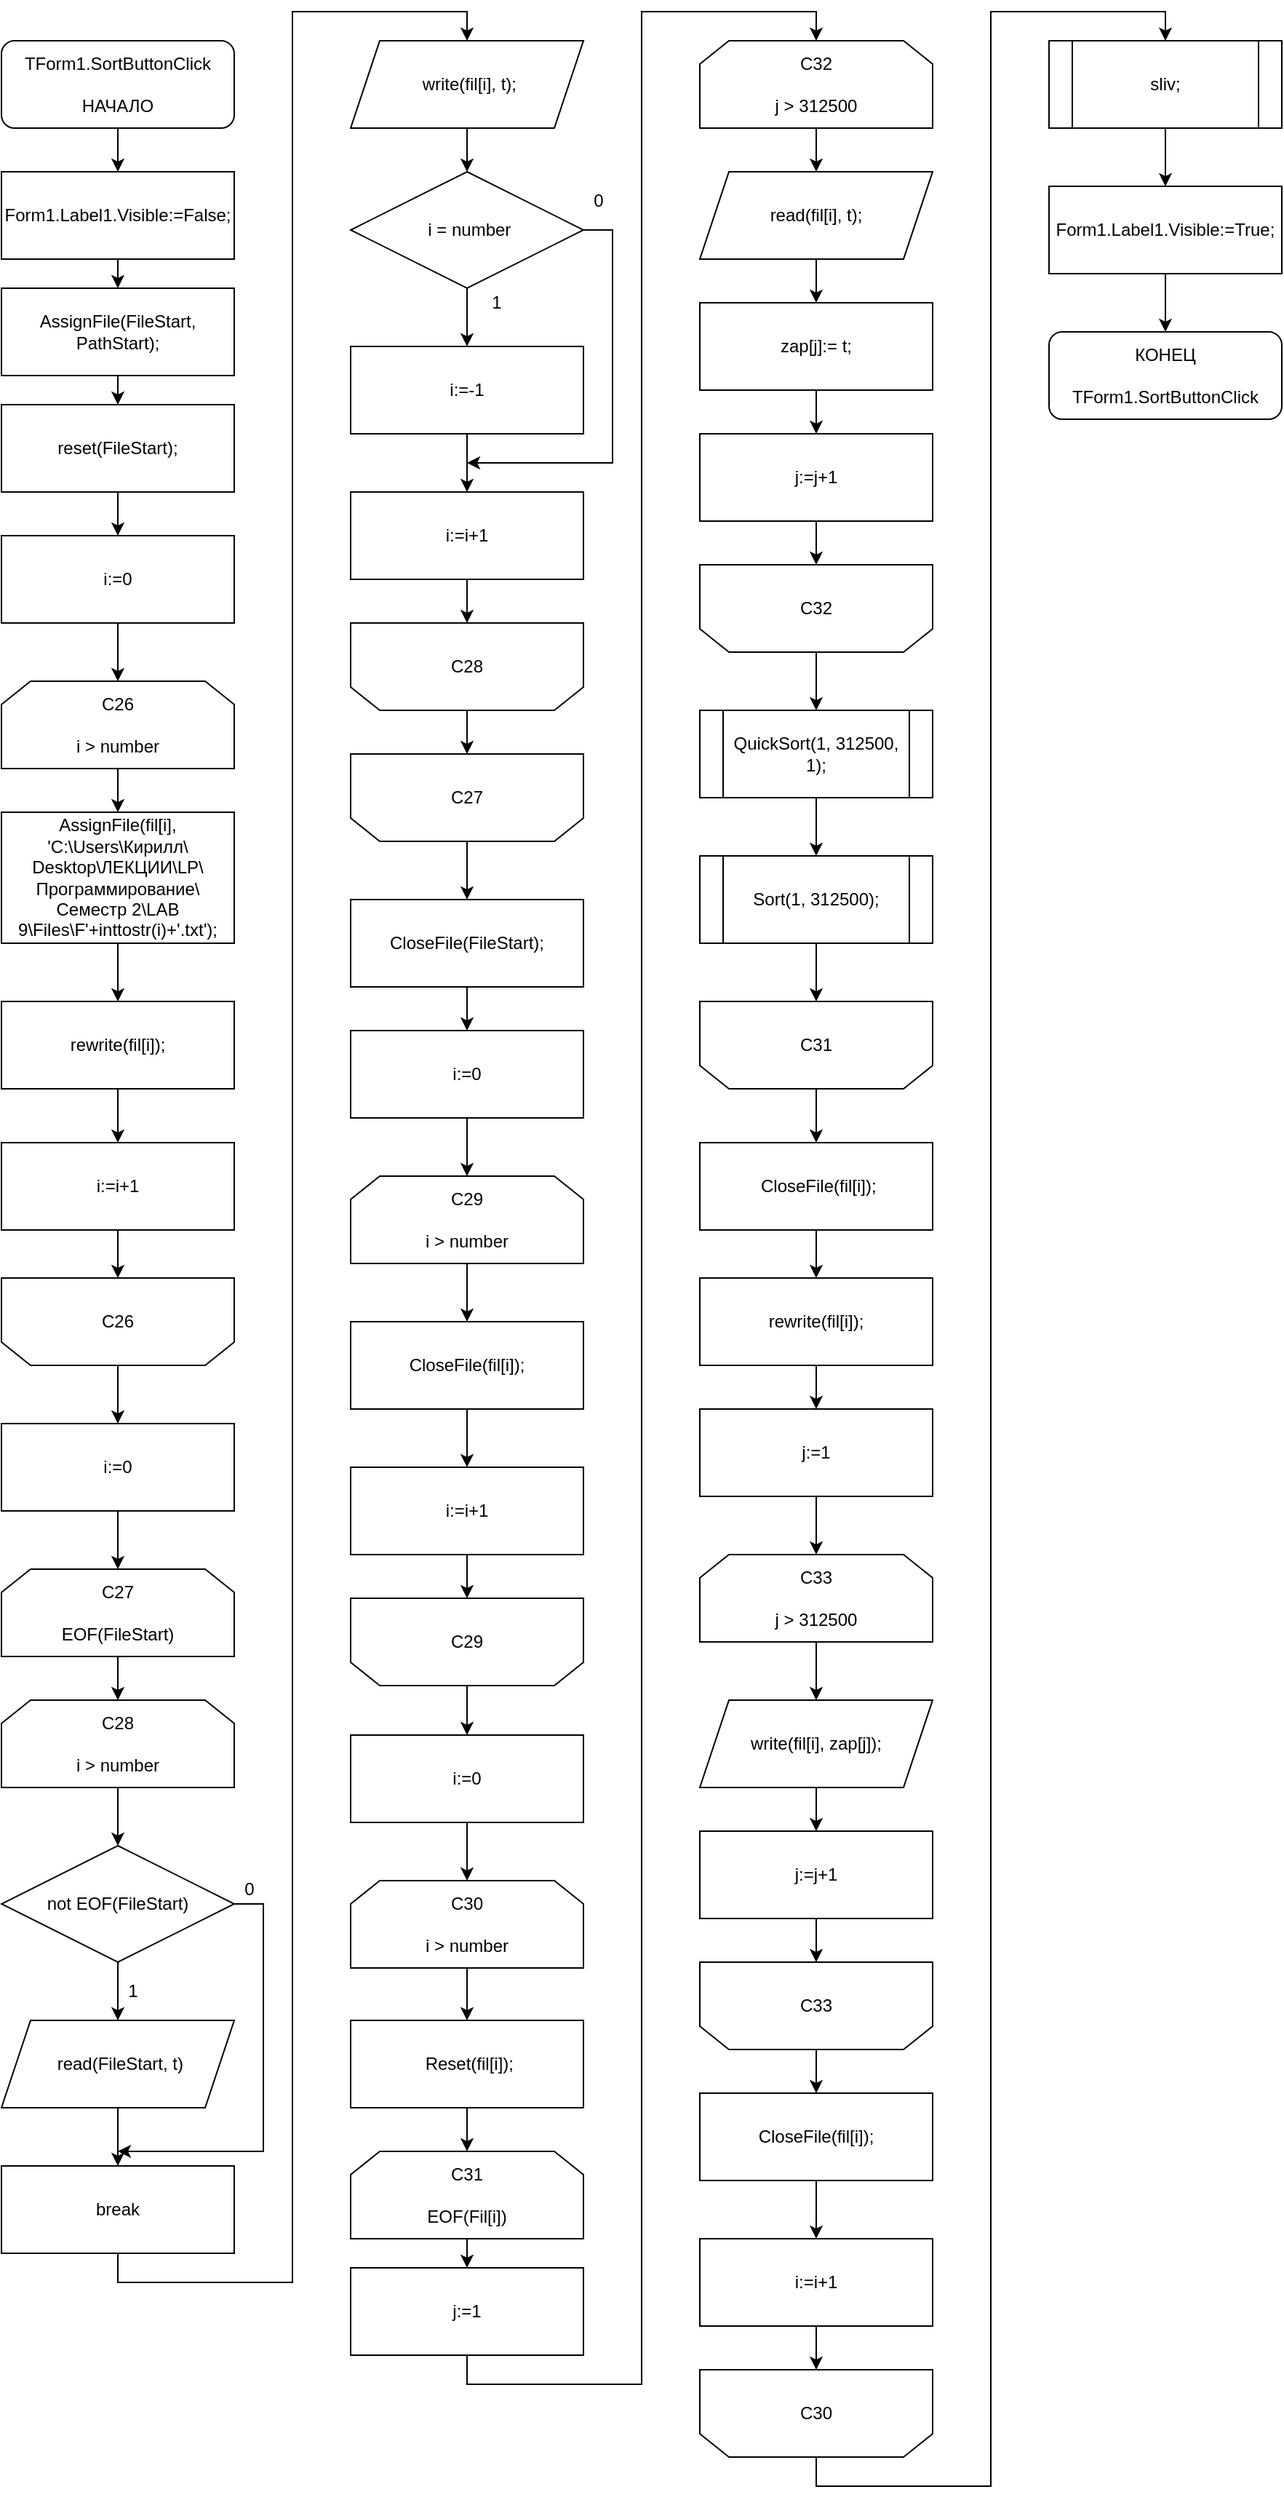 <mxfile version="14.7.4" type="device"><diagram id="GeePo5xt1At6QQ6bud6_" name="Page-1"><mxGraphModel dx="698" dy="695" grid="1" gridSize="10" guides="1" tooltips="1" connect="1" arrows="1" fold="1" page="1" pageScale="1" pageWidth="1169" pageHeight="1654" math="0" shadow="0"><root><mxCell id="0"/><mxCell id="1" parent="0"/><mxCell id="_Zqk1cSvq8wPTm6mO_aG-3" style="edgeStyle=orthogonalEdgeStyle;rounded=0;orthogonalLoop=1;jettySize=auto;html=1;exitX=0.5;exitY=1;exitDx=0;exitDy=0;entryX=0.5;entryY=0;entryDx=0;entryDy=0;" edge="1" parent="1" source="_Zqk1cSvq8wPTm6mO_aG-1" target="_Zqk1cSvq8wPTm6mO_aG-2"><mxGeometry relative="1" as="geometry"/></mxCell><mxCell id="_Zqk1cSvq8wPTm6mO_aG-1" value="TForm1.SortButtonClick&lt;br&gt;&lt;br&gt;НАЧАЛО" style="rounded=1;whiteSpace=wrap;html=1;" vertex="1" parent="1"><mxGeometry x="40" y="40" width="160" height="60" as="geometry"/></mxCell><mxCell id="_Zqk1cSvq8wPTm6mO_aG-6" style="edgeStyle=orthogonalEdgeStyle;rounded=0;orthogonalLoop=1;jettySize=auto;html=1;exitX=0.5;exitY=1;exitDx=0;exitDy=0;entryX=0.5;entryY=0;entryDx=0;entryDy=0;" edge="1" parent="1" source="_Zqk1cSvq8wPTm6mO_aG-2" target="_Zqk1cSvq8wPTm6mO_aG-5"><mxGeometry relative="1" as="geometry"/></mxCell><mxCell id="_Zqk1cSvq8wPTm6mO_aG-2" value="Form1.Label1.Visible:=False;" style="rounded=0;whiteSpace=wrap;html=1;" vertex="1" parent="1"><mxGeometry x="40" y="130" width="160" height="60" as="geometry"/></mxCell><mxCell id="_Zqk1cSvq8wPTm6mO_aG-9" style="edgeStyle=orthogonalEdgeStyle;rounded=0;orthogonalLoop=1;jettySize=auto;html=1;exitX=0.5;exitY=1;exitDx=0;exitDy=0;" edge="1" parent="1" source="_Zqk1cSvq8wPTm6mO_aG-4" target="_Zqk1cSvq8wPTm6mO_aG-8"><mxGeometry relative="1" as="geometry"/></mxCell><mxCell id="_Zqk1cSvq8wPTm6mO_aG-4" value="reset(FileStart);" style="rounded=0;whiteSpace=wrap;html=1;" vertex="1" parent="1"><mxGeometry x="40" y="290" width="160" height="60" as="geometry"/></mxCell><mxCell id="_Zqk1cSvq8wPTm6mO_aG-7" style="edgeStyle=orthogonalEdgeStyle;rounded=0;orthogonalLoop=1;jettySize=auto;html=1;exitX=0.5;exitY=1;exitDx=0;exitDy=0;entryX=0.5;entryY=0;entryDx=0;entryDy=0;" edge="1" parent="1" source="_Zqk1cSvq8wPTm6mO_aG-5" target="_Zqk1cSvq8wPTm6mO_aG-4"><mxGeometry relative="1" as="geometry"/></mxCell><mxCell id="_Zqk1cSvq8wPTm6mO_aG-5" value="AssignFile(FileStart, PathStart);" style="rounded=0;whiteSpace=wrap;html=1;" vertex="1" parent="1"><mxGeometry x="40" y="210" width="160" height="60" as="geometry"/></mxCell><mxCell id="_Zqk1cSvq8wPTm6mO_aG-11" style="edgeStyle=orthogonalEdgeStyle;rounded=0;orthogonalLoop=1;jettySize=auto;html=1;exitX=0.5;exitY=1;exitDx=0;exitDy=0;entryX=0.5;entryY=0;entryDx=0;entryDy=0;" edge="1" parent="1" source="_Zqk1cSvq8wPTm6mO_aG-8" target="_Zqk1cSvq8wPTm6mO_aG-10"><mxGeometry relative="1" as="geometry"/></mxCell><mxCell id="_Zqk1cSvq8wPTm6mO_aG-8" value="i:=0" style="rounded=0;whiteSpace=wrap;html=1;" vertex="1" parent="1"><mxGeometry x="40" y="380" width="160" height="60" as="geometry"/></mxCell><mxCell id="_Zqk1cSvq8wPTm6mO_aG-15" style="edgeStyle=orthogonalEdgeStyle;rounded=0;orthogonalLoop=1;jettySize=auto;html=1;exitX=0.5;exitY=1;exitDx=0;exitDy=0;entryX=0.5;entryY=0;entryDx=0;entryDy=0;" edge="1" parent="1" source="_Zqk1cSvq8wPTm6mO_aG-10" target="_Zqk1cSvq8wPTm6mO_aG-14"><mxGeometry relative="1" as="geometry"/></mxCell><mxCell id="_Zqk1cSvq8wPTm6mO_aG-10" value="C26&lt;br&gt;&lt;br&gt;i &amp;gt; number" style="shape=loopLimit;whiteSpace=wrap;html=1;" vertex="1" parent="1"><mxGeometry x="40" y="480" width="160" height="60" as="geometry"/></mxCell><mxCell id="_Zqk1cSvq8wPTm6mO_aG-17" style="edgeStyle=orthogonalEdgeStyle;rounded=0;orthogonalLoop=1;jettySize=auto;html=1;exitX=0.5;exitY=1;exitDx=0;exitDy=0;entryX=0.5;entryY=0;entryDx=0;entryDy=0;" edge="1" parent="1" source="_Zqk1cSvq8wPTm6mO_aG-12" target="_Zqk1cSvq8wPTm6mO_aG-16"><mxGeometry relative="1" as="geometry"/></mxCell><mxCell id="_Zqk1cSvq8wPTm6mO_aG-12" value="rewrite(fil[i]);" style="rounded=0;whiteSpace=wrap;html=1;" vertex="1" parent="1"><mxGeometry x="40" y="700" width="160" height="60" as="geometry"/></mxCell><mxCell id="_Zqk1cSvq8wPTm6mO_aG-13" style="edgeStyle=orthogonalEdgeStyle;rounded=0;orthogonalLoop=1;jettySize=auto;html=1;exitX=0.5;exitY=1;exitDx=0;exitDy=0;entryX=0.5;entryY=0;entryDx=0;entryDy=0;" edge="1" parent="1" source="_Zqk1cSvq8wPTm6mO_aG-14" target="_Zqk1cSvq8wPTm6mO_aG-12"><mxGeometry relative="1" as="geometry"/></mxCell><mxCell id="_Zqk1cSvq8wPTm6mO_aG-14" value="AssignFile(fil[i], 'C:\Users\Кирилл\&lt;br&gt;Desktop\ЛЕКЦИИ\LP\&lt;br&gt;Программирование\&lt;br&gt;Семестр 2\LAB 9\Files\F'+inttostr(i)+'.txt');" style="rounded=0;whiteSpace=wrap;html=1;" vertex="1" parent="1"><mxGeometry x="40" y="570" width="160" height="90" as="geometry"/></mxCell><mxCell id="_Zqk1cSvq8wPTm6mO_aG-19" style="edgeStyle=orthogonalEdgeStyle;rounded=0;orthogonalLoop=1;jettySize=auto;html=1;exitX=0.5;exitY=1;exitDx=0;exitDy=0;entryX=0.5;entryY=1;entryDx=0;entryDy=0;" edge="1" parent="1" source="_Zqk1cSvq8wPTm6mO_aG-16" target="_Zqk1cSvq8wPTm6mO_aG-18"><mxGeometry relative="1" as="geometry"/></mxCell><mxCell id="_Zqk1cSvq8wPTm6mO_aG-16" value="i:=i+1" style="rounded=0;whiteSpace=wrap;html=1;" vertex="1" parent="1"><mxGeometry x="40" y="797" width="160" height="60" as="geometry"/></mxCell><mxCell id="_Zqk1cSvq8wPTm6mO_aG-21" style="edgeStyle=orthogonalEdgeStyle;rounded=0;orthogonalLoop=1;jettySize=auto;html=1;exitX=0.5;exitY=0;exitDx=0;exitDy=0;" edge="1" parent="1" source="_Zqk1cSvq8wPTm6mO_aG-18" target="_Zqk1cSvq8wPTm6mO_aG-20"><mxGeometry relative="1" as="geometry"/></mxCell><mxCell id="_Zqk1cSvq8wPTm6mO_aG-18" value="C26" style="shape=loopLimit;whiteSpace=wrap;html=1;direction=west;" vertex="1" parent="1"><mxGeometry x="40" y="890" width="160" height="60" as="geometry"/></mxCell><mxCell id="_Zqk1cSvq8wPTm6mO_aG-23" style="edgeStyle=orthogonalEdgeStyle;rounded=0;orthogonalLoop=1;jettySize=auto;html=1;exitX=0.5;exitY=1;exitDx=0;exitDy=0;entryX=0.5;entryY=0;entryDx=0;entryDy=0;" edge="1" parent="1" source="_Zqk1cSvq8wPTm6mO_aG-20" target="_Zqk1cSvq8wPTm6mO_aG-22"><mxGeometry relative="1" as="geometry"/></mxCell><mxCell id="_Zqk1cSvq8wPTm6mO_aG-20" value="i:=0" style="rounded=0;whiteSpace=wrap;html=1;" vertex="1" parent="1"><mxGeometry x="40" y="990" width="160" height="60" as="geometry"/></mxCell><mxCell id="_Zqk1cSvq8wPTm6mO_aG-25" style="edgeStyle=orthogonalEdgeStyle;rounded=0;orthogonalLoop=1;jettySize=auto;html=1;exitX=0.5;exitY=1;exitDx=0;exitDy=0;entryX=0.5;entryY=0;entryDx=0;entryDy=0;" edge="1" parent="1" source="_Zqk1cSvq8wPTm6mO_aG-22" target="_Zqk1cSvq8wPTm6mO_aG-24"><mxGeometry relative="1" as="geometry"/></mxCell><mxCell id="_Zqk1cSvq8wPTm6mO_aG-22" value="C27&lt;br&gt;&lt;br&gt;EOF(FileStart)" style="shape=loopLimit;whiteSpace=wrap;html=1;" vertex="1" parent="1"><mxGeometry x="40" y="1090" width="160" height="60" as="geometry"/></mxCell><mxCell id="_Zqk1cSvq8wPTm6mO_aG-27" style="edgeStyle=orthogonalEdgeStyle;rounded=0;orthogonalLoop=1;jettySize=auto;html=1;exitX=0.5;exitY=1;exitDx=0;exitDy=0;entryX=0.5;entryY=0;entryDx=0;entryDy=0;" edge="1" parent="1" source="_Zqk1cSvq8wPTm6mO_aG-24" target="_Zqk1cSvq8wPTm6mO_aG-26"><mxGeometry relative="1" as="geometry"/></mxCell><mxCell id="_Zqk1cSvq8wPTm6mO_aG-24" value="C28&lt;br&gt;&lt;br&gt;i &amp;gt; number" style="shape=loopLimit;whiteSpace=wrap;html=1;" vertex="1" parent="1"><mxGeometry x="40" y="1180" width="160" height="60" as="geometry"/></mxCell><mxCell id="_Zqk1cSvq8wPTm6mO_aG-29" style="edgeStyle=orthogonalEdgeStyle;rounded=0;orthogonalLoop=1;jettySize=auto;html=1;exitX=0.5;exitY=1;exitDx=0;exitDy=0;entryX=0.5;entryY=0;entryDx=0;entryDy=0;" edge="1" parent="1" source="_Zqk1cSvq8wPTm6mO_aG-26" target="_Zqk1cSvq8wPTm6mO_aG-28"><mxGeometry relative="1" as="geometry"/></mxCell><mxCell id="_Zqk1cSvq8wPTm6mO_aG-34" style="edgeStyle=orthogonalEdgeStyle;rounded=0;orthogonalLoop=1;jettySize=auto;html=1;exitX=1;exitY=0.5;exitDx=0;exitDy=0;" edge="1" parent="1" source="_Zqk1cSvq8wPTm6mO_aG-26"><mxGeometry relative="1" as="geometry"><mxPoint x="120" y="1490" as="targetPoint"/><Array as="points"><mxPoint x="220" y="1320"/><mxPoint x="220" y="1490"/></Array></mxGeometry></mxCell><mxCell id="_Zqk1cSvq8wPTm6mO_aG-26" value="not EOF(FileStart)" style="rhombus;whiteSpace=wrap;html=1;" vertex="1" parent="1"><mxGeometry x="40" y="1280" width="160" height="80" as="geometry"/></mxCell><mxCell id="_Zqk1cSvq8wPTm6mO_aG-33" style="edgeStyle=orthogonalEdgeStyle;rounded=0;orthogonalLoop=1;jettySize=auto;html=1;exitX=0.5;exitY=1;exitDx=0;exitDy=0;" edge="1" parent="1" source="_Zqk1cSvq8wPTm6mO_aG-28" target="_Zqk1cSvq8wPTm6mO_aG-32"><mxGeometry relative="1" as="geometry"/></mxCell><mxCell id="_Zqk1cSvq8wPTm6mO_aG-28" value="&amp;nbsp;read(FileStart, t)" style="shape=parallelogram;perimeter=parallelogramPerimeter;whiteSpace=wrap;html=1;fixedSize=1;" vertex="1" parent="1"><mxGeometry x="40" y="1400" width="160" height="60" as="geometry"/></mxCell><mxCell id="_Zqk1cSvq8wPTm6mO_aG-30" value="1" style="text;html=1;align=center;verticalAlign=middle;resizable=0;points=[];autosize=1;strokeColor=none;" vertex="1" parent="1"><mxGeometry x="120" y="1370" width="20" height="20" as="geometry"/></mxCell><mxCell id="_Zqk1cSvq8wPTm6mO_aG-36" style="edgeStyle=orthogonalEdgeStyle;rounded=0;orthogonalLoop=1;jettySize=auto;html=1;exitX=0.5;exitY=1;exitDx=0;exitDy=0;entryX=0.5;entryY=0;entryDx=0;entryDy=0;" edge="1" parent="1" source="_Zqk1cSvq8wPTm6mO_aG-32" target="_Zqk1cSvq8wPTm6mO_aG-35"><mxGeometry relative="1" as="geometry"/></mxCell><mxCell id="_Zqk1cSvq8wPTm6mO_aG-32" value="break" style="rounded=0;whiteSpace=wrap;html=1;" vertex="1" parent="1"><mxGeometry x="40" y="1500" width="160" height="60" as="geometry"/></mxCell><mxCell id="_Zqk1cSvq8wPTm6mO_aG-38" style="edgeStyle=orthogonalEdgeStyle;rounded=0;orthogonalLoop=1;jettySize=auto;html=1;exitX=0.5;exitY=1;exitDx=0;exitDy=0;" edge="1" parent="1" source="_Zqk1cSvq8wPTm6mO_aG-35" target="_Zqk1cSvq8wPTm6mO_aG-37"><mxGeometry relative="1" as="geometry"/></mxCell><mxCell id="_Zqk1cSvq8wPTm6mO_aG-35" value="&amp;nbsp;write(fil[i], t);" style="shape=parallelogram;perimeter=parallelogramPerimeter;whiteSpace=wrap;html=1;fixedSize=1;" vertex="1" parent="1"><mxGeometry x="280" y="40" width="160" height="60" as="geometry"/></mxCell><mxCell id="_Zqk1cSvq8wPTm6mO_aG-40" style="edgeStyle=orthogonalEdgeStyle;rounded=0;orthogonalLoop=1;jettySize=auto;html=1;exitX=0.5;exitY=1;exitDx=0;exitDy=0;entryX=0.5;entryY=0;entryDx=0;entryDy=0;" edge="1" parent="1" source="_Zqk1cSvq8wPTm6mO_aG-37" target="_Zqk1cSvq8wPTm6mO_aG-39"><mxGeometry relative="1" as="geometry"/></mxCell><mxCell id="_Zqk1cSvq8wPTm6mO_aG-45" style="edgeStyle=orthogonalEdgeStyle;rounded=0;orthogonalLoop=1;jettySize=auto;html=1;exitX=1;exitY=0.5;exitDx=0;exitDy=0;" edge="1" parent="1" source="_Zqk1cSvq8wPTm6mO_aG-37"><mxGeometry relative="1" as="geometry"><mxPoint x="360" y="330" as="targetPoint"/><Array as="points"><mxPoint x="460" y="170"/><mxPoint x="460" y="330"/></Array></mxGeometry></mxCell><mxCell id="_Zqk1cSvq8wPTm6mO_aG-37" value="&amp;nbsp;i = number" style="rhombus;whiteSpace=wrap;html=1;" vertex="1" parent="1"><mxGeometry x="280" y="130" width="160" height="80" as="geometry"/></mxCell><mxCell id="_Zqk1cSvq8wPTm6mO_aG-44" style="edgeStyle=orthogonalEdgeStyle;rounded=0;orthogonalLoop=1;jettySize=auto;html=1;exitX=0.5;exitY=1;exitDx=0;exitDy=0;entryX=0.5;entryY=0;entryDx=0;entryDy=0;" edge="1" parent="1" source="_Zqk1cSvq8wPTm6mO_aG-39" target="_Zqk1cSvq8wPTm6mO_aG-43"><mxGeometry relative="1" as="geometry"/></mxCell><mxCell id="_Zqk1cSvq8wPTm6mO_aG-39" value="i:=-1" style="rounded=0;whiteSpace=wrap;html=1;" vertex="1" parent="1"><mxGeometry x="280" y="250" width="160" height="60" as="geometry"/></mxCell><mxCell id="_Zqk1cSvq8wPTm6mO_aG-41" value="1" style="text;html=1;align=center;verticalAlign=middle;resizable=0;points=[];autosize=1;strokeColor=none;" vertex="1" parent="1"><mxGeometry x="370" y="210" width="20" height="20" as="geometry"/></mxCell><mxCell id="_Zqk1cSvq8wPTm6mO_aG-42" value="0" style="text;html=1;align=center;verticalAlign=middle;resizable=0;points=[];autosize=1;strokeColor=none;" vertex="1" parent="1"><mxGeometry x="200" y="1300" width="20" height="20" as="geometry"/></mxCell><mxCell id="_Zqk1cSvq8wPTm6mO_aG-49" style="edgeStyle=orthogonalEdgeStyle;rounded=0;orthogonalLoop=1;jettySize=auto;html=1;exitX=0.5;exitY=1;exitDx=0;exitDy=0;entryX=0.5;entryY=1;entryDx=0;entryDy=0;" edge="1" parent="1" source="_Zqk1cSvq8wPTm6mO_aG-43" target="_Zqk1cSvq8wPTm6mO_aG-48"><mxGeometry relative="1" as="geometry"/></mxCell><mxCell id="_Zqk1cSvq8wPTm6mO_aG-43" value="i:=i+1" style="rounded=0;whiteSpace=wrap;html=1;" vertex="1" parent="1"><mxGeometry x="280" y="350" width="160" height="60" as="geometry"/></mxCell><mxCell id="_Zqk1cSvq8wPTm6mO_aG-46" value="0" style="text;html=1;align=center;verticalAlign=middle;resizable=0;points=[];autosize=1;strokeColor=none;" vertex="1" parent="1"><mxGeometry x="440" y="140" width="20" height="20" as="geometry"/></mxCell><mxCell id="_Zqk1cSvq8wPTm6mO_aG-64" style="edgeStyle=orthogonalEdgeStyle;rounded=0;orthogonalLoop=1;jettySize=auto;html=1;exitX=0.5;exitY=1;exitDx=0;exitDy=0;entryX=0.5;entryY=0;entryDx=0;entryDy=0;" edge="1" parent="1" source="_Zqk1cSvq8wPTm6mO_aG-47" target="_Zqk1cSvq8wPTm6mO_aG-54"><mxGeometry relative="1" as="geometry"/></mxCell><mxCell id="_Zqk1cSvq8wPTm6mO_aG-47" value="CloseFile(FileStart);" style="rounded=0;whiteSpace=wrap;html=1;" vertex="1" parent="1"><mxGeometry x="280" y="630" width="160" height="60" as="geometry"/></mxCell><mxCell id="_Zqk1cSvq8wPTm6mO_aG-51" style="edgeStyle=orthogonalEdgeStyle;rounded=0;orthogonalLoop=1;jettySize=auto;html=1;exitX=0.5;exitY=0;exitDx=0;exitDy=0;entryX=0.5;entryY=1;entryDx=0;entryDy=0;" edge="1" parent="1" source="_Zqk1cSvq8wPTm6mO_aG-48" target="_Zqk1cSvq8wPTm6mO_aG-50"><mxGeometry relative="1" as="geometry"/></mxCell><mxCell id="_Zqk1cSvq8wPTm6mO_aG-48" value="C28" style="shape=loopLimit;whiteSpace=wrap;html=1;direction=west;" vertex="1" parent="1"><mxGeometry x="280" y="440" width="160" height="60" as="geometry"/></mxCell><mxCell id="_Zqk1cSvq8wPTm6mO_aG-52" style="edgeStyle=orthogonalEdgeStyle;rounded=0;orthogonalLoop=1;jettySize=auto;html=1;exitX=0.5;exitY=0;exitDx=0;exitDy=0;entryX=0.5;entryY=0;entryDx=0;entryDy=0;" edge="1" parent="1" source="_Zqk1cSvq8wPTm6mO_aG-50" target="_Zqk1cSvq8wPTm6mO_aG-47"><mxGeometry relative="1" as="geometry"/></mxCell><mxCell id="_Zqk1cSvq8wPTm6mO_aG-50" value="C27" style="shape=loopLimit;whiteSpace=wrap;html=1;direction=west;" vertex="1" parent="1"><mxGeometry x="280" y="530" width="160" height="60" as="geometry"/></mxCell><mxCell id="_Zqk1cSvq8wPTm6mO_aG-53" style="edgeStyle=orthogonalEdgeStyle;rounded=0;orthogonalLoop=1;jettySize=auto;html=1;exitX=0.5;exitY=1;exitDx=0;exitDy=0;entryX=0.5;entryY=0;entryDx=0;entryDy=0;" edge="1" parent="1" source="_Zqk1cSvq8wPTm6mO_aG-54" target="_Zqk1cSvq8wPTm6mO_aG-56"><mxGeometry relative="1" as="geometry"/></mxCell><mxCell id="_Zqk1cSvq8wPTm6mO_aG-54" value="i:=0" style="rounded=0;whiteSpace=wrap;html=1;" vertex="1" parent="1"><mxGeometry x="280" y="720" width="160" height="60" as="geometry"/></mxCell><mxCell id="_Zqk1cSvq8wPTm6mO_aG-55" style="edgeStyle=orthogonalEdgeStyle;rounded=0;orthogonalLoop=1;jettySize=auto;html=1;exitX=0.5;exitY=1;exitDx=0;exitDy=0;entryX=0.5;entryY=0;entryDx=0;entryDy=0;" edge="1" parent="1" source="_Zqk1cSvq8wPTm6mO_aG-56" target="_Zqk1cSvq8wPTm6mO_aG-58"><mxGeometry relative="1" as="geometry"><mxPoint x="360" y="910" as="targetPoint"/></mxGeometry></mxCell><mxCell id="_Zqk1cSvq8wPTm6mO_aG-56" value="C29&lt;br&gt;&lt;br&gt;i &amp;gt; number" style="shape=loopLimit;whiteSpace=wrap;html=1;" vertex="1" parent="1"><mxGeometry x="280" y="820" width="160" height="60" as="geometry"/></mxCell><mxCell id="_Zqk1cSvq8wPTm6mO_aG-57" style="edgeStyle=orthogonalEdgeStyle;rounded=0;orthogonalLoop=1;jettySize=auto;html=1;exitX=0.5;exitY=1;exitDx=0;exitDy=0;entryX=0.5;entryY=0;entryDx=0;entryDy=0;" edge="1" parent="1" source="_Zqk1cSvq8wPTm6mO_aG-58" target="_Zqk1cSvq8wPTm6mO_aG-62"><mxGeometry relative="1" as="geometry"/></mxCell><mxCell id="_Zqk1cSvq8wPTm6mO_aG-58" value="CloseFile(fil[i]);" style="rounded=0;whiteSpace=wrap;html=1;" vertex="1" parent="1"><mxGeometry x="280" y="920" width="160" height="60" as="geometry"/></mxCell><mxCell id="_Zqk1cSvq8wPTm6mO_aG-61" style="edgeStyle=orthogonalEdgeStyle;rounded=0;orthogonalLoop=1;jettySize=auto;html=1;exitX=0.5;exitY=1;exitDx=0;exitDy=0;entryX=0.5;entryY=1;entryDx=0;entryDy=0;" edge="1" parent="1" source="_Zqk1cSvq8wPTm6mO_aG-62" target="_Zqk1cSvq8wPTm6mO_aG-63"><mxGeometry relative="1" as="geometry"/></mxCell><mxCell id="_Zqk1cSvq8wPTm6mO_aG-62" value="i:=i+1" style="rounded=0;whiteSpace=wrap;html=1;" vertex="1" parent="1"><mxGeometry x="280" y="1020" width="160" height="60" as="geometry"/></mxCell><mxCell id="_Zqk1cSvq8wPTm6mO_aG-74" style="edgeStyle=orthogonalEdgeStyle;rounded=0;orthogonalLoop=1;jettySize=auto;html=1;exitX=0.5;exitY=0;exitDx=0;exitDy=0;entryX=0.5;entryY=0;entryDx=0;entryDy=0;" edge="1" parent="1" source="_Zqk1cSvq8wPTm6mO_aG-63" target="_Zqk1cSvq8wPTm6mO_aG-66"><mxGeometry relative="1" as="geometry"/></mxCell><mxCell id="_Zqk1cSvq8wPTm6mO_aG-63" value="C29" style="shape=loopLimit;whiteSpace=wrap;html=1;direction=west;" vertex="1" parent="1"><mxGeometry x="280" y="1110" width="160" height="60" as="geometry"/></mxCell><mxCell id="_Zqk1cSvq8wPTm6mO_aG-65" style="edgeStyle=orthogonalEdgeStyle;rounded=0;orthogonalLoop=1;jettySize=auto;html=1;exitX=0.5;exitY=1;exitDx=0;exitDy=0;entryX=0.5;entryY=0;entryDx=0;entryDy=0;" edge="1" parent="1" source="_Zqk1cSvq8wPTm6mO_aG-66" target="_Zqk1cSvq8wPTm6mO_aG-68"><mxGeometry relative="1" as="geometry"/></mxCell><mxCell id="_Zqk1cSvq8wPTm6mO_aG-66" value="i:=0" style="rounded=0;whiteSpace=wrap;html=1;" vertex="1" parent="1"><mxGeometry x="280" y="1204" width="160" height="60" as="geometry"/></mxCell><mxCell id="_Zqk1cSvq8wPTm6mO_aG-67" style="edgeStyle=orthogonalEdgeStyle;rounded=0;orthogonalLoop=1;jettySize=auto;html=1;exitX=0.5;exitY=1;exitDx=0;exitDy=0;entryX=0.5;entryY=0;entryDx=0;entryDy=0;" edge="1" parent="1" source="_Zqk1cSvq8wPTm6mO_aG-68" target="_Zqk1cSvq8wPTm6mO_aG-70"><mxGeometry relative="1" as="geometry"><mxPoint x="360" y="1394" as="targetPoint"/></mxGeometry></mxCell><mxCell id="_Zqk1cSvq8wPTm6mO_aG-68" value="C30&lt;br&gt;&lt;br&gt;i &amp;gt; number" style="shape=loopLimit;whiteSpace=wrap;html=1;" vertex="1" parent="1"><mxGeometry x="280" y="1304" width="160" height="60" as="geometry"/></mxCell><mxCell id="_Zqk1cSvq8wPTm6mO_aG-76" style="edgeStyle=orthogonalEdgeStyle;rounded=0;orthogonalLoop=1;jettySize=auto;html=1;exitX=0.5;exitY=1;exitDx=0;exitDy=0;entryX=0.5;entryY=0;entryDx=0;entryDy=0;" edge="1" parent="1" source="_Zqk1cSvq8wPTm6mO_aG-70" target="_Zqk1cSvq8wPTm6mO_aG-75"><mxGeometry relative="1" as="geometry"/></mxCell><mxCell id="_Zqk1cSvq8wPTm6mO_aG-70" value="&amp;nbsp;Reset(fil[i]);" style="rounded=0;whiteSpace=wrap;html=1;" vertex="1" parent="1"><mxGeometry x="280" y="1400" width="160" height="60" as="geometry"/></mxCell><mxCell id="_Zqk1cSvq8wPTm6mO_aG-71" style="edgeStyle=orthogonalEdgeStyle;rounded=0;orthogonalLoop=1;jettySize=auto;html=1;exitX=0.5;exitY=1;exitDx=0;exitDy=0;entryX=0.5;entryY=1;entryDx=0;entryDy=0;" edge="1" parent="1" source="_Zqk1cSvq8wPTm6mO_aG-72" target="_Zqk1cSvq8wPTm6mO_aG-73"><mxGeometry relative="1" as="geometry"/></mxCell><mxCell id="_Zqk1cSvq8wPTm6mO_aG-72" value="i:=i+1" style="rounded=0;whiteSpace=wrap;html=1;" vertex="1" parent="1"><mxGeometry x="520" y="1550" width="160" height="60" as="geometry"/></mxCell><mxCell id="_Zqk1cSvq8wPTm6mO_aG-116" style="edgeStyle=orthogonalEdgeStyle;rounded=0;orthogonalLoop=1;jettySize=auto;html=1;exitX=0.5;exitY=0;exitDx=0;exitDy=0;entryX=0.5;entryY=0;entryDx=0;entryDy=0;" edge="1" parent="1" source="_Zqk1cSvq8wPTm6mO_aG-73" target="_Zqk1cSvq8wPTm6mO_aG-115"><mxGeometry relative="1" as="geometry"/></mxCell><mxCell id="_Zqk1cSvq8wPTm6mO_aG-73" value="C30" style="shape=loopLimit;whiteSpace=wrap;html=1;direction=west;" vertex="1" parent="1"><mxGeometry x="520" y="1640" width="160" height="60" as="geometry"/></mxCell><mxCell id="_Zqk1cSvq8wPTm6mO_aG-80" style="edgeStyle=orthogonalEdgeStyle;rounded=0;orthogonalLoop=1;jettySize=auto;html=1;exitX=0.5;exitY=1;exitDx=0;exitDy=0;entryX=0.5;entryY=0;entryDx=0;entryDy=0;" edge="1" parent="1" source="_Zqk1cSvq8wPTm6mO_aG-75" target="_Zqk1cSvq8wPTm6mO_aG-79"><mxGeometry relative="1" as="geometry"/></mxCell><mxCell id="_Zqk1cSvq8wPTm6mO_aG-75" value="C31&lt;br&gt;&lt;br&gt;EOF(Fil[i])" style="shape=loopLimit;whiteSpace=wrap;html=1;" vertex="1" parent="1"><mxGeometry x="280" y="1490" width="160" height="60" as="geometry"/></mxCell><mxCell id="_Zqk1cSvq8wPTm6mO_aG-83" style="edgeStyle=orthogonalEdgeStyle;rounded=0;orthogonalLoop=1;jettySize=auto;html=1;exitX=0.5;exitY=1;exitDx=0;exitDy=0;entryX=0.5;entryY=0;entryDx=0;entryDy=0;" edge="1" parent="1" source="_Zqk1cSvq8wPTm6mO_aG-77" target="_Zqk1cSvq8wPTm6mO_aG-82"><mxGeometry relative="1" as="geometry"/></mxCell><mxCell id="_Zqk1cSvq8wPTm6mO_aG-77" value="C32&lt;br&gt;&lt;br&gt;j &amp;gt; 312500" style="shape=loopLimit;whiteSpace=wrap;html=1;" vertex="1" parent="1"><mxGeometry x="520" y="40" width="160" height="60" as="geometry"/></mxCell><mxCell id="_Zqk1cSvq8wPTm6mO_aG-81" style="edgeStyle=orthogonalEdgeStyle;rounded=0;orthogonalLoop=1;jettySize=auto;html=1;exitX=0.5;exitY=1;exitDx=0;exitDy=0;entryX=0.5;entryY=0;entryDx=0;entryDy=0;" edge="1" parent="1" source="_Zqk1cSvq8wPTm6mO_aG-79" target="_Zqk1cSvq8wPTm6mO_aG-77"><mxGeometry relative="1" as="geometry"/></mxCell><mxCell id="_Zqk1cSvq8wPTm6mO_aG-79" value="j:=1" style="rounded=0;whiteSpace=wrap;html=1;" vertex="1" parent="1"><mxGeometry x="280" y="1570" width="160" height="60" as="geometry"/></mxCell><mxCell id="_Zqk1cSvq8wPTm6mO_aG-85" style="edgeStyle=orthogonalEdgeStyle;rounded=0;orthogonalLoop=1;jettySize=auto;html=1;exitX=0.5;exitY=1;exitDx=0;exitDy=0;entryX=0.5;entryY=0;entryDx=0;entryDy=0;" edge="1" parent="1" source="_Zqk1cSvq8wPTm6mO_aG-82" target="_Zqk1cSvq8wPTm6mO_aG-84"><mxGeometry relative="1" as="geometry"/></mxCell><mxCell id="_Zqk1cSvq8wPTm6mO_aG-82" value="read(fil[i], t);" style="shape=parallelogram;perimeter=parallelogramPerimeter;whiteSpace=wrap;html=1;fixedSize=1;" vertex="1" parent="1"><mxGeometry x="520" y="130" width="160" height="60" as="geometry"/></mxCell><mxCell id="_Zqk1cSvq8wPTm6mO_aG-87" style="edgeStyle=orthogonalEdgeStyle;rounded=0;orthogonalLoop=1;jettySize=auto;html=1;exitX=0.5;exitY=1;exitDx=0;exitDy=0;entryX=0.5;entryY=0;entryDx=0;entryDy=0;" edge="1" parent="1" source="_Zqk1cSvq8wPTm6mO_aG-84" target="_Zqk1cSvq8wPTm6mO_aG-86"><mxGeometry relative="1" as="geometry"/></mxCell><mxCell id="_Zqk1cSvq8wPTm6mO_aG-84" value="zap[j]:= t;" style="rounded=0;whiteSpace=wrap;html=1;" vertex="1" parent="1"><mxGeometry x="520" y="220" width="160" height="60" as="geometry"/></mxCell><mxCell id="_Zqk1cSvq8wPTm6mO_aG-89" style="edgeStyle=orthogonalEdgeStyle;rounded=0;orthogonalLoop=1;jettySize=auto;html=1;exitX=0.5;exitY=1;exitDx=0;exitDy=0;entryX=0.5;entryY=1;entryDx=0;entryDy=0;" edge="1" parent="1" source="_Zqk1cSvq8wPTm6mO_aG-86" target="_Zqk1cSvq8wPTm6mO_aG-88"><mxGeometry relative="1" as="geometry"/></mxCell><mxCell id="_Zqk1cSvq8wPTm6mO_aG-86" value="j:=j+1" style="rounded=0;whiteSpace=wrap;html=1;" vertex="1" parent="1"><mxGeometry x="520" y="310" width="160" height="60" as="geometry"/></mxCell><mxCell id="_Zqk1cSvq8wPTm6mO_aG-91" style="edgeStyle=orthogonalEdgeStyle;rounded=0;orthogonalLoop=1;jettySize=auto;html=1;exitX=0.5;exitY=0;exitDx=0;exitDy=0;entryX=0.5;entryY=0;entryDx=0;entryDy=0;" edge="1" parent="1" source="_Zqk1cSvq8wPTm6mO_aG-88" target="_Zqk1cSvq8wPTm6mO_aG-90"><mxGeometry relative="1" as="geometry"/></mxCell><mxCell id="_Zqk1cSvq8wPTm6mO_aG-88" value="C32" style="shape=loopLimit;whiteSpace=wrap;html=1;direction=west;" vertex="1" parent="1"><mxGeometry x="520" y="400" width="160" height="60" as="geometry"/></mxCell><mxCell id="_Zqk1cSvq8wPTm6mO_aG-94" style="edgeStyle=orthogonalEdgeStyle;rounded=0;orthogonalLoop=1;jettySize=auto;html=1;exitX=0.5;exitY=1;exitDx=0;exitDy=0;entryX=0.5;entryY=0;entryDx=0;entryDy=0;" edge="1" parent="1" source="_Zqk1cSvq8wPTm6mO_aG-90" target="_Zqk1cSvq8wPTm6mO_aG-93"><mxGeometry relative="1" as="geometry"/></mxCell><mxCell id="_Zqk1cSvq8wPTm6mO_aG-90" value="QuickSort(1, 312500, 1);" style="shape=process;whiteSpace=wrap;html=1;backgroundOutline=1;" vertex="1" parent="1"><mxGeometry x="520" y="500" width="160" height="60" as="geometry"/></mxCell><mxCell id="_Zqk1cSvq8wPTm6mO_aG-96" style="edgeStyle=orthogonalEdgeStyle;rounded=0;orthogonalLoop=1;jettySize=auto;html=1;exitX=0.5;exitY=1;exitDx=0;exitDy=0;entryX=0.5;entryY=1;entryDx=0;entryDy=0;" edge="1" parent="1" source="_Zqk1cSvq8wPTm6mO_aG-93" target="_Zqk1cSvq8wPTm6mO_aG-95"><mxGeometry relative="1" as="geometry"/></mxCell><mxCell id="_Zqk1cSvq8wPTm6mO_aG-93" value="Sort(1, 312500);" style="shape=process;whiteSpace=wrap;html=1;backgroundOutline=1;" vertex="1" parent="1"><mxGeometry x="520" y="600" width="160" height="60" as="geometry"/></mxCell><mxCell id="_Zqk1cSvq8wPTm6mO_aG-98" style="edgeStyle=orthogonalEdgeStyle;rounded=0;orthogonalLoop=1;jettySize=auto;html=1;exitX=0.5;exitY=0;exitDx=0;exitDy=0;entryX=0.5;entryY=0;entryDx=0;entryDy=0;" edge="1" parent="1" source="_Zqk1cSvq8wPTm6mO_aG-95" target="_Zqk1cSvq8wPTm6mO_aG-97"><mxGeometry relative="1" as="geometry"/></mxCell><mxCell id="_Zqk1cSvq8wPTm6mO_aG-95" value="C31" style="shape=loopLimit;whiteSpace=wrap;html=1;direction=west;" vertex="1" parent="1"><mxGeometry x="520" y="700" width="160" height="60" as="geometry"/></mxCell><mxCell id="_Zqk1cSvq8wPTm6mO_aG-101" style="edgeStyle=orthogonalEdgeStyle;rounded=0;orthogonalLoop=1;jettySize=auto;html=1;exitX=0.5;exitY=1;exitDx=0;exitDy=0;entryX=0.5;entryY=0;entryDx=0;entryDy=0;" edge="1" parent="1" source="_Zqk1cSvq8wPTm6mO_aG-97" target="_Zqk1cSvq8wPTm6mO_aG-100"><mxGeometry relative="1" as="geometry"/></mxCell><mxCell id="_Zqk1cSvq8wPTm6mO_aG-97" value="&amp;nbsp;CloseFile(fil[i]);" style="rounded=0;whiteSpace=wrap;html=1;" vertex="1" parent="1"><mxGeometry x="520" y="797" width="160" height="60" as="geometry"/></mxCell><mxCell id="_Zqk1cSvq8wPTm6mO_aG-103" style="edgeStyle=orthogonalEdgeStyle;rounded=0;orthogonalLoop=1;jettySize=auto;html=1;exitX=0.5;exitY=1;exitDx=0;exitDy=0;entryX=0.5;entryY=0;entryDx=0;entryDy=0;" edge="1" parent="1" source="_Zqk1cSvq8wPTm6mO_aG-100" target="_Zqk1cSvq8wPTm6mO_aG-102"><mxGeometry relative="1" as="geometry"/></mxCell><mxCell id="_Zqk1cSvq8wPTm6mO_aG-100" value="rewrite(fil[i]);" style="rounded=0;whiteSpace=wrap;html=1;" vertex="1" parent="1"><mxGeometry x="520" y="890" width="160" height="60" as="geometry"/></mxCell><mxCell id="_Zqk1cSvq8wPTm6mO_aG-105" style="edgeStyle=orthogonalEdgeStyle;rounded=0;orthogonalLoop=1;jettySize=auto;html=1;exitX=0.5;exitY=1;exitDx=0;exitDy=0;entryX=0.5;entryY=0;entryDx=0;entryDy=0;" edge="1" parent="1" source="_Zqk1cSvq8wPTm6mO_aG-102" target="_Zqk1cSvq8wPTm6mO_aG-104"><mxGeometry relative="1" as="geometry"/></mxCell><mxCell id="_Zqk1cSvq8wPTm6mO_aG-102" value="j:=1" style="rounded=0;whiteSpace=wrap;html=1;" vertex="1" parent="1"><mxGeometry x="520" y="980" width="160" height="60" as="geometry"/></mxCell><mxCell id="_Zqk1cSvq8wPTm6mO_aG-107" style="edgeStyle=orthogonalEdgeStyle;rounded=0;orthogonalLoop=1;jettySize=auto;html=1;exitX=0.5;exitY=1;exitDx=0;exitDy=0;entryX=0.5;entryY=0;entryDx=0;entryDy=0;" edge="1" parent="1" source="_Zqk1cSvq8wPTm6mO_aG-104" target="_Zqk1cSvq8wPTm6mO_aG-106"><mxGeometry relative="1" as="geometry"/></mxCell><mxCell id="_Zqk1cSvq8wPTm6mO_aG-104" value="C33&lt;br&gt;&lt;br&gt;j &amp;gt; 312500" style="shape=loopLimit;whiteSpace=wrap;html=1;" vertex="1" parent="1"><mxGeometry x="520" y="1080" width="160" height="60" as="geometry"/></mxCell><mxCell id="_Zqk1cSvq8wPTm6mO_aG-110" style="edgeStyle=orthogonalEdgeStyle;rounded=0;orthogonalLoop=1;jettySize=auto;html=1;exitX=0.5;exitY=1;exitDx=0;exitDy=0;entryX=0.5;entryY=0;entryDx=0;entryDy=0;" edge="1" parent="1" source="_Zqk1cSvq8wPTm6mO_aG-106" target="_Zqk1cSvq8wPTm6mO_aG-109"><mxGeometry relative="1" as="geometry"/></mxCell><mxCell id="_Zqk1cSvq8wPTm6mO_aG-106" value="write(fil[i], zap[j]);" style="shape=parallelogram;perimeter=parallelogramPerimeter;whiteSpace=wrap;html=1;fixedSize=1;" vertex="1" parent="1"><mxGeometry x="520" y="1180" width="160" height="60" as="geometry"/></mxCell><mxCell id="_Zqk1cSvq8wPTm6mO_aG-113" style="edgeStyle=orthogonalEdgeStyle;rounded=0;orthogonalLoop=1;jettySize=auto;html=1;exitX=0.5;exitY=0;exitDx=0;exitDy=0;entryX=0.5;entryY=0;entryDx=0;entryDy=0;" edge="1" parent="1" source="_Zqk1cSvq8wPTm6mO_aG-108" target="_Zqk1cSvq8wPTm6mO_aG-112"><mxGeometry relative="1" as="geometry"/></mxCell><mxCell id="_Zqk1cSvq8wPTm6mO_aG-108" value="C33" style="shape=loopLimit;whiteSpace=wrap;html=1;direction=west;" vertex="1" parent="1"><mxGeometry x="520" y="1360" width="160" height="60" as="geometry"/></mxCell><mxCell id="_Zqk1cSvq8wPTm6mO_aG-111" style="edgeStyle=orthogonalEdgeStyle;rounded=0;orthogonalLoop=1;jettySize=auto;html=1;exitX=0.5;exitY=1;exitDx=0;exitDy=0;entryX=0.5;entryY=1;entryDx=0;entryDy=0;" edge="1" parent="1" source="_Zqk1cSvq8wPTm6mO_aG-109" target="_Zqk1cSvq8wPTm6mO_aG-108"><mxGeometry relative="1" as="geometry"/></mxCell><mxCell id="_Zqk1cSvq8wPTm6mO_aG-109" value="j:=j+1" style="rounded=0;whiteSpace=wrap;html=1;" vertex="1" parent="1"><mxGeometry x="520" y="1270" width="160" height="60" as="geometry"/></mxCell><mxCell id="_Zqk1cSvq8wPTm6mO_aG-114" style="edgeStyle=orthogonalEdgeStyle;rounded=0;orthogonalLoop=1;jettySize=auto;html=1;exitX=0.5;exitY=1;exitDx=0;exitDy=0;entryX=0.5;entryY=0;entryDx=0;entryDy=0;" edge="1" parent="1" source="_Zqk1cSvq8wPTm6mO_aG-112" target="_Zqk1cSvq8wPTm6mO_aG-72"><mxGeometry relative="1" as="geometry"/></mxCell><mxCell id="_Zqk1cSvq8wPTm6mO_aG-112" value="CloseFile(fil[i]);" style="rounded=0;whiteSpace=wrap;html=1;" vertex="1" parent="1"><mxGeometry x="520" y="1450" width="160" height="60" as="geometry"/></mxCell><mxCell id="_Zqk1cSvq8wPTm6mO_aG-118" style="edgeStyle=orthogonalEdgeStyle;rounded=0;orthogonalLoop=1;jettySize=auto;html=1;exitX=0.5;exitY=1;exitDx=0;exitDy=0;" edge="1" parent="1" source="_Zqk1cSvq8wPTm6mO_aG-115" target="_Zqk1cSvq8wPTm6mO_aG-117"><mxGeometry relative="1" as="geometry"/></mxCell><mxCell id="_Zqk1cSvq8wPTm6mO_aG-115" value="sliv;" style="shape=process;whiteSpace=wrap;html=1;backgroundOutline=1;" vertex="1" parent="1"><mxGeometry x="760" y="40" width="160" height="60" as="geometry"/></mxCell><mxCell id="_Zqk1cSvq8wPTm6mO_aG-120" style="edgeStyle=orthogonalEdgeStyle;rounded=0;orthogonalLoop=1;jettySize=auto;html=1;exitX=0.5;exitY=1;exitDx=0;exitDy=0;entryX=0.5;entryY=0;entryDx=0;entryDy=0;" edge="1" parent="1" source="_Zqk1cSvq8wPTm6mO_aG-117" target="_Zqk1cSvq8wPTm6mO_aG-119"><mxGeometry relative="1" as="geometry"/></mxCell><mxCell id="_Zqk1cSvq8wPTm6mO_aG-117" value="Form1.Label1.Visible:=True;" style="rounded=0;whiteSpace=wrap;html=1;" vertex="1" parent="1"><mxGeometry x="760" y="140" width="160" height="60" as="geometry"/></mxCell><mxCell id="_Zqk1cSvq8wPTm6mO_aG-119" value="КОНЕЦ&lt;br&gt;&lt;br&gt;TForm1.SortButtonClick" style="rounded=1;whiteSpace=wrap;html=1;" vertex="1" parent="1"><mxGeometry x="760" y="240" width="160" height="60" as="geometry"/></mxCell></root></mxGraphModel></diagram></mxfile>